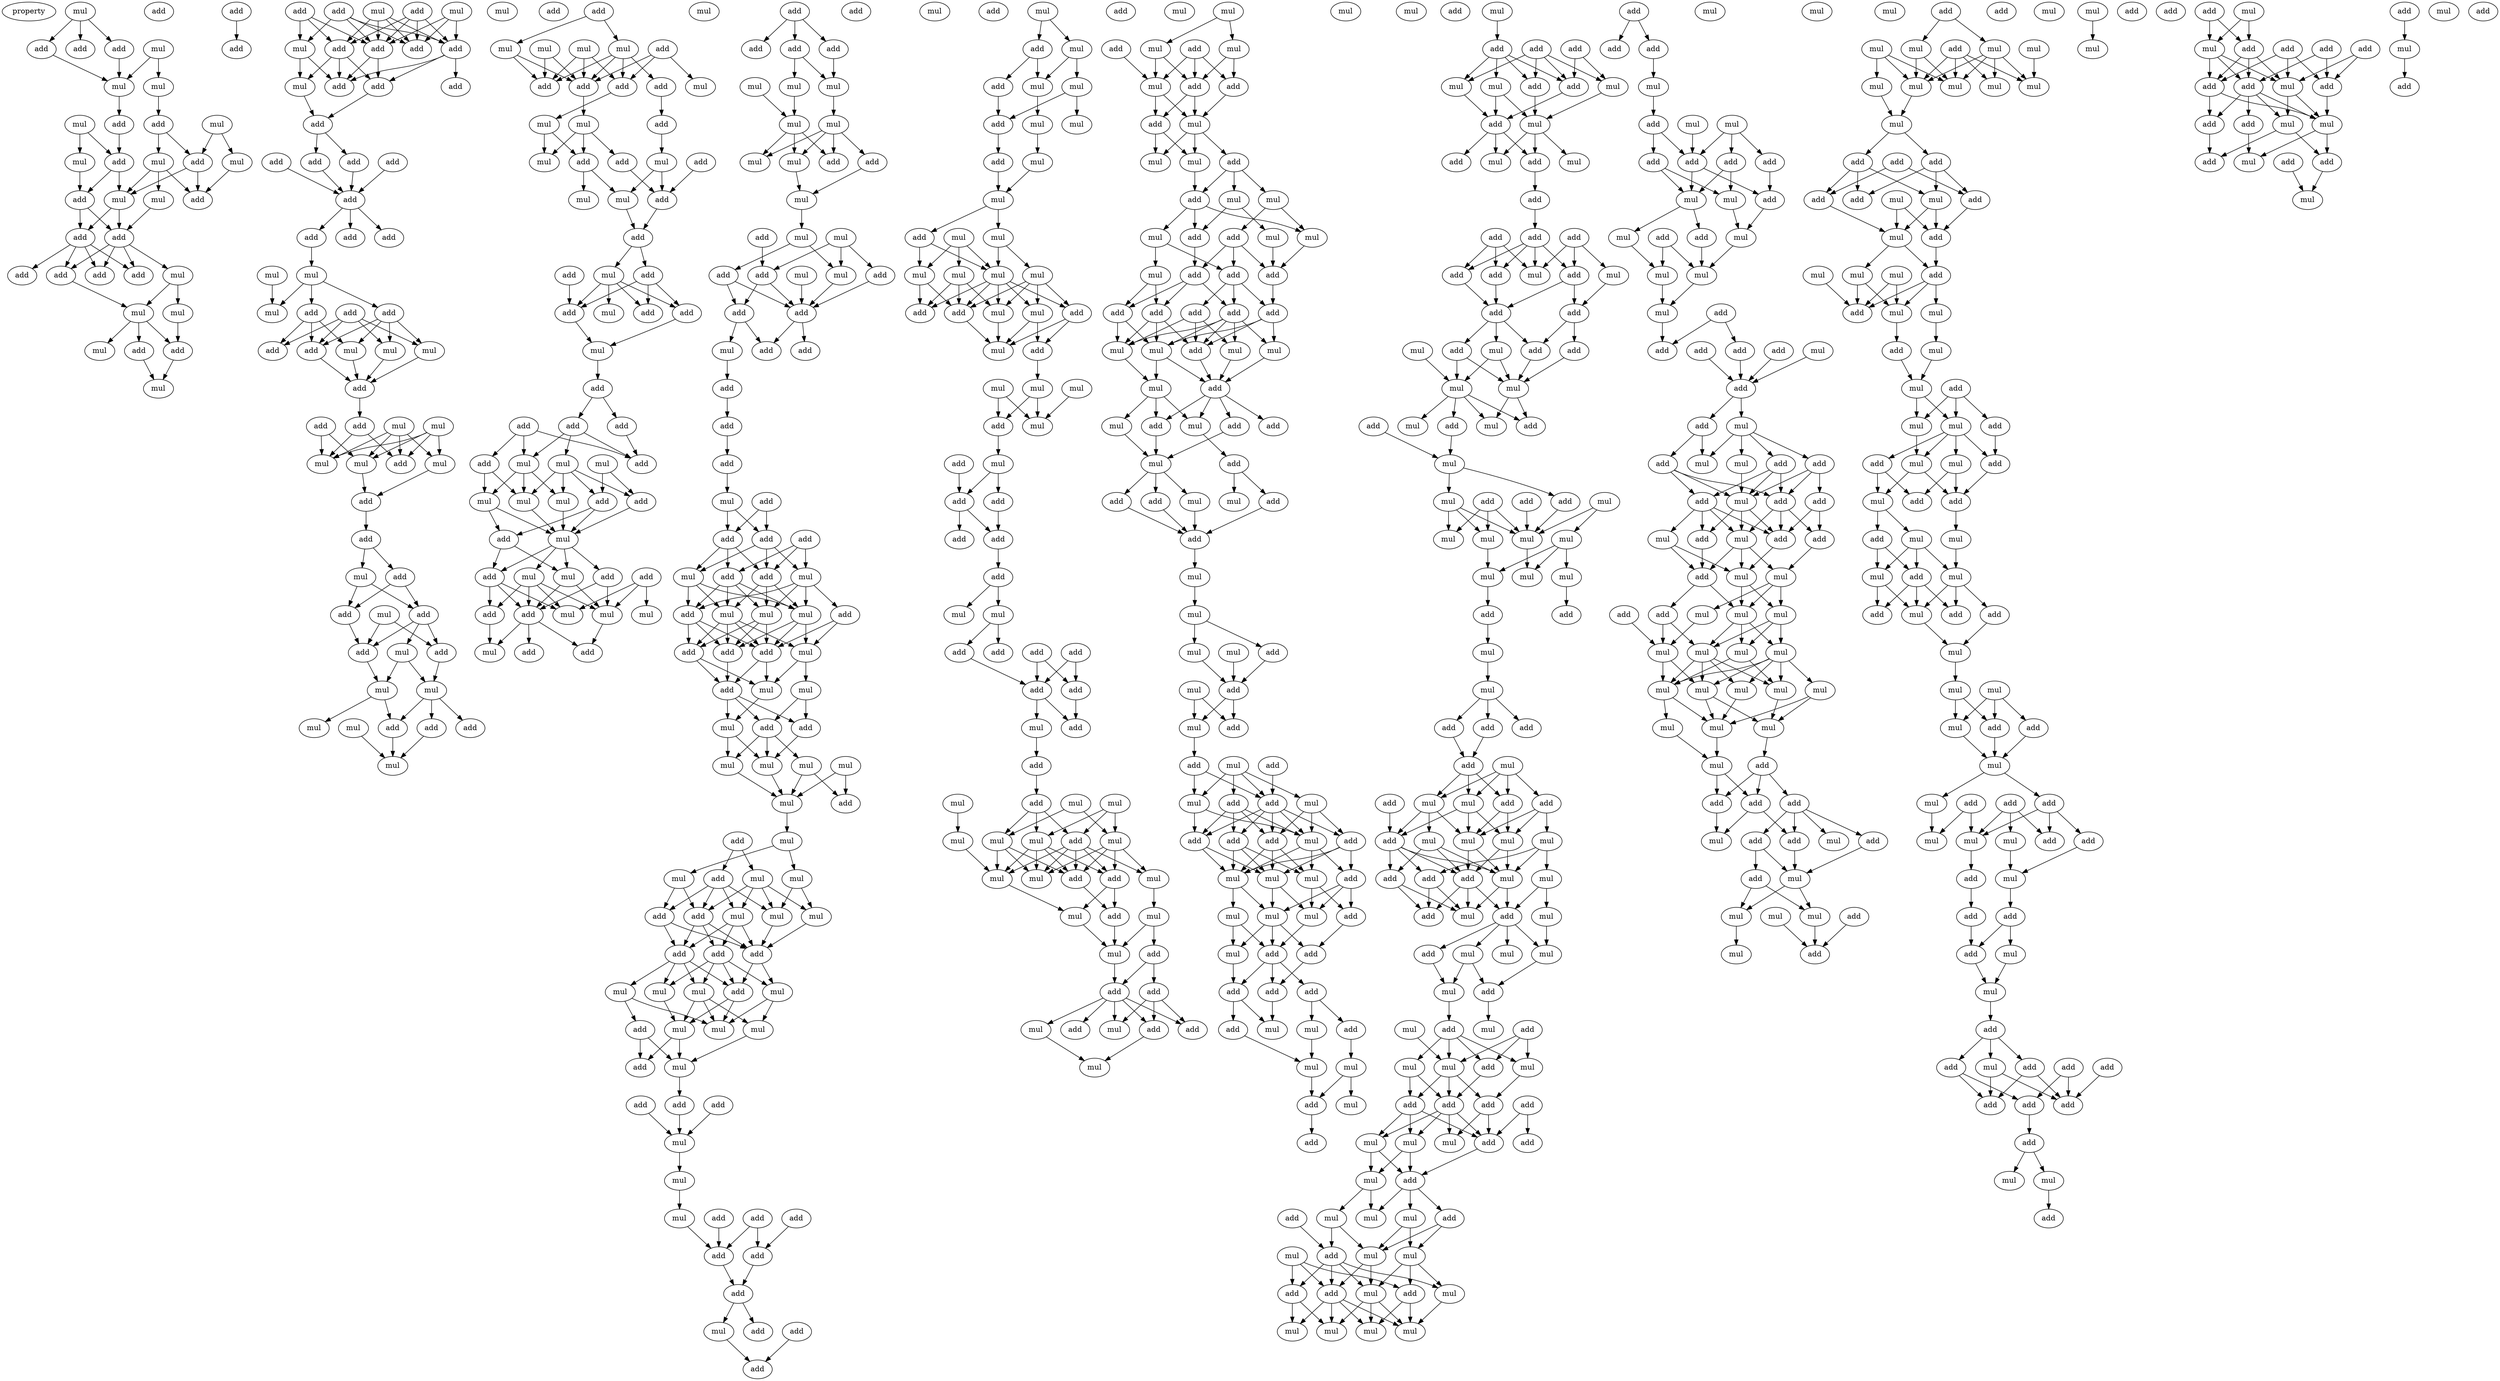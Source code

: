 digraph {
    node [fontcolor=black]
    property [mul=2,lf=1.2]
    0 [ label = mul ];
    1 [ label = mul ];
    2 [ label = add ];
    3 [ label = add ];
    4 [ label = add ];
    5 [ label = add ];
    6 [ label = mul ];
    7 [ label = mul ];
    8 [ label = mul ];
    9 [ label = add ];
    10 [ label = mul ];
    11 [ label = add ];
    12 [ label = mul ];
    13 [ label = add ];
    14 [ label = mul ];
    15 [ label = mul ];
    16 [ label = add ];
    17 [ label = add ];
    18 [ label = mul ];
    19 [ label = add ];
    20 [ label = mul ];
    21 [ label = add ];
    22 [ label = add ];
    23 [ label = add ];
    24 [ label = mul ];
    25 [ label = add ];
    26 [ label = add ];
    27 [ label = add ];
    28 [ label = mul ];
    29 [ label = mul ];
    30 [ label = add ];
    31 [ label = mul ];
    32 [ label = add ];
    33 [ label = add ];
    34 [ label = mul ];
    35 [ label = add ];
    36 [ label = add ];
    37 [ label = mul ];
    38 [ label = mul ];
    39 [ label = add ];
    40 [ label = add ];
    41 [ label = mul ];
    42 [ label = add ];
    43 [ label = add ];
    44 [ label = add ];
    45 [ label = add ];
    46 [ label = mul ];
    47 [ label = add ];
    48 [ label = add ];
    49 [ label = add ];
    50 [ label = add ];
    51 [ label = add ];
    52 [ label = add ];
    53 [ label = mul ];
    54 [ label = add ];
    55 [ label = add ];
    56 [ label = add ];
    57 [ label = add ];
    58 [ label = add ];
    59 [ label = add ];
    60 [ label = add ];
    61 [ label = mul ];
    62 [ label = mul ];
    63 [ label = mul ];
    64 [ label = add ];
    65 [ label = add ];
    66 [ label = add ];
    67 [ label = add ];
    68 [ label = add ];
    69 [ label = mul ];
    70 [ label = mul ];
    71 [ label = mul ];
    72 [ label = add ];
    73 [ label = add ];
    74 [ label = add ];
    75 [ label = mul ];
    76 [ label = mul ];
    77 [ label = mul ];
    78 [ label = add ];
    79 [ label = mul ];
    80 [ label = mul ];
    81 [ label = add ];
    82 [ label = add ];
    83 [ label = mul ];
    84 [ label = add ];
    85 [ label = add ];
    86 [ label = mul ];
    87 [ label = add ];
    88 [ label = add ];
    89 [ label = mul ];
    90 [ label = add ];
    91 [ label = mul ];
    92 [ label = mul ];
    93 [ label = add ];
    94 [ label = mul ];
    95 [ label = mul ];
    96 [ label = add ];
    97 [ label = add ];
    98 [ label = mul ];
    99 [ label = add ];
    100 [ label = mul ];
    101 [ label = mul ];
    102 [ label = add ];
    103 [ label = mul ];
    104 [ label = mul ];
    105 [ label = add ];
    106 [ label = add ];
    107 [ label = add ];
    108 [ label = add ];
    109 [ label = mul ];
    110 [ label = mul ];
    111 [ label = add ];
    112 [ label = mul ];
    113 [ label = add ];
    114 [ label = add ];
    115 [ label = mul ];
    116 [ label = mul ];
    117 [ label = add ];
    118 [ label = mul ];
    119 [ label = add ];
    120 [ label = mul ];
    121 [ label = add ];
    122 [ label = add ];
    123 [ label = mul ];
    124 [ label = mul ];
    125 [ label = add ];
    126 [ label = add ];
    127 [ label = add ];
    128 [ label = add ];
    129 [ label = mul ];
    130 [ label = mul ];
    131 [ label = add ];
    132 [ label = add ];
    133 [ label = add ];
    134 [ label = add ];
    135 [ label = add ];
    136 [ label = mul ];
    137 [ label = add ];
    138 [ label = mul ];
    139 [ label = mul ];
    140 [ label = add ];
    141 [ label = add ];
    142 [ label = mul ];
    143 [ label = mul ];
    144 [ label = mul ];
    145 [ label = mul ];
    146 [ label = add ];
    147 [ label = mul ];
    148 [ label = add ];
    149 [ label = add ];
    150 [ label = add ];
    151 [ label = mul ];
    152 [ label = mul ];
    153 [ label = mul ];
    154 [ label = add ];
    155 [ label = mul ];
    156 [ label = add ];
    157 [ label = add ];
    158 [ label = add ];
    159 [ label = mul ];
    160 [ label = add ];
    161 [ label = add ];
    162 [ label = add ];
    163 [ label = add ];
    164 [ label = mul ];
    165 [ label = mul ];
    166 [ label = mul ];
    167 [ label = mul ];
    168 [ label = mul ];
    169 [ label = add ];
    170 [ label = mul ];
    171 [ label = mul ];
    172 [ label = add ];
    173 [ label = mul ];
    174 [ label = mul ];
    175 [ label = mul ];
    176 [ label = add ];
    177 [ label = mul ];
    178 [ label = add ];
    179 [ label = add ];
    180 [ label = add ];
    181 [ label = mul ];
    182 [ label = add ];
    183 [ label = add ];
    184 [ label = add ];
    185 [ label = add ];
    186 [ label = mul ];
    187 [ label = mul ];
    188 [ label = add ];
    189 [ label = add ];
    190 [ label = add ];
    191 [ label = add ];
    192 [ label = mul ];
    193 [ label = add ];
    194 [ label = add ];
    195 [ label = add ];
    196 [ label = add ];
    197 [ label = mul ];
    198 [ label = mul ];
    199 [ label = add ];
    200 [ label = add ];
    201 [ label = mul ];
    202 [ label = add ];
    203 [ label = mul ];
    204 [ label = mul ];
    205 [ label = add ];
    206 [ label = add ];
    207 [ label = mul ];
    208 [ label = add ];
    209 [ label = add ];
    210 [ label = add ];
    211 [ label = mul ];
    212 [ label = mul ];
    213 [ label = add ];
    214 [ label = add ];
    215 [ label = mul ];
    216 [ label = mul ];
    217 [ label = mul ];
    218 [ label = mul ];
    219 [ label = mul ];
    220 [ label = add ];
    221 [ label = mul ];
    222 [ label = add ];
    223 [ label = mul ];
    224 [ label = mul ];
    225 [ label = mul ];
    226 [ label = mul ];
    227 [ label = add ];
    228 [ label = mul ];
    229 [ label = add ];
    230 [ label = add ];
    231 [ label = mul ];
    232 [ label = mul ];
    233 [ label = add ];
    234 [ label = add ];
    235 [ label = add ];
    236 [ label = mul ];
    237 [ label = mul ];
    238 [ label = add ];
    239 [ label = mul ];
    240 [ label = mul ];
    241 [ label = mul ];
    242 [ label = mul ];
    243 [ label = mul ];
    244 [ label = add ];
    245 [ label = mul ];
    246 [ label = add ];
    247 [ label = add ];
    248 [ label = add ];
    249 [ label = add ];
    250 [ label = add ];
    251 [ label = mul ];
    252 [ label = mul ];
    253 [ label = mul ];
    254 [ label = add ];
    255 [ label = add ];
    256 [ label = add ];
    257 [ label = add ];
    258 [ label = add ];
    259 [ label = add ];
    260 [ label = add ];
    261 [ label = add ];
    262 [ label = mul ];
    263 [ label = mul ];
    264 [ label = add ];
    265 [ label = mul ];
    266 [ label = add ];
    267 [ label = add ];
    268 [ label = mul ];
    269 [ label = mul ];
    270 [ label = mul ];
    271 [ label = mul ];
    272 [ label = add ];
    273 [ label = add ];
    274 [ label = mul ];
    275 [ label = add ];
    276 [ label = mul ];
    277 [ label = mul ];
    278 [ label = add ];
    279 [ label = mul ];
    280 [ label = mul ];
    281 [ label = mul ];
    282 [ label = mul ];
    283 [ label = mul ];
    284 [ label = mul ];
    285 [ label = add ];
    286 [ label = add ];
    287 [ label = add ];
    288 [ label = mul ];
    289 [ label = mul ];
    290 [ label = add ];
    291 [ label = mul ];
    292 [ label = mul ];
    293 [ label = mul ];
    294 [ label = add ];
    295 [ label = mul ];
    296 [ label = mul ];
    297 [ label = add ];
    298 [ label = add ];
    299 [ label = add ];
    300 [ label = add ];
    301 [ label = add ];
    302 [ label = add ];
    303 [ label = mul ];
    304 [ label = mul ];
    305 [ label = add ];
    306 [ label = add ];
    307 [ label = add ];
    308 [ label = add ];
    309 [ label = add ];
    310 [ label = add ];
    311 [ label = add ];
    312 [ label = mul ];
    313 [ label = mul ];
    314 [ label = add ];
    315 [ label = mul ];
    316 [ label = mul ];
    317 [ label = mul ];
    318 [ label = add ];
    319 [ label = mul ];
    320 [ label = mul ];
    321 [ label = mul ];
    322 [ label = mul ];
    323 [ label = add ];
    324 [ label = mul ];
    325 [ label = add ];
    326 [ label = add ];
    327 [ label = mul ];
    328 [ label = mul ];
    329 [ label = mul ];
    330 [ label = add ];
    331 [ label = mul ];
    332 [ label = mul ];
    333 [ label = add ];
    334 [ label = add ];
    335 [ label = add ];
    336 [ label = mul ];
    337 [ label = mul ];
    338 [ label = add ];
    339 [ label = add ];
    340 [ label = add ];
    341 [ label = mul ];
    342 [ label = mul ];
    343 [ label = mul ];
    344 [ label = mul ];
    345 [ label = add ];
    346 [ label = add ];
    347 [ label = mul ];
    348 [ label = add ];
    349 [ label = add ];
    350 [ label = mul ];
    351 [ label = add ];
    352 [ label = mul ];
    353 [ label = add ];
    354 [ label = mul ];
    355 [ label = add ];
    356 [ label = mul ];
    357 [ label = mul ];
    358 [ label = add ];
    359 [ label = add ];
    360 [ label = mul ];
    361 [ label = mul ];
    362 [ label = mul ];
    363 [ label = mul ];
    364 [ label = add ];
    365 [ label = add ];
    366 [ label = add ];
    367 [ label = add ];
    368 [ label = add ];
    369 [ label = add ];
    370 [ label = add ];
    371 [ label = add ];
    372 [ label = mul ];
    373 [ label = mul ];
    374 [ label = mul ];
    375 [ label = mul ];
    376 [ label = add ];
    377 [ label = mul ];
    378 [ label = add ];
    379 [ label = add ];
    380 [ label = mul ];
    381 [ label = add ];
    382 [ label = add ];
    383 [ label = mul ];
    384 [ label = add ];
    385 [ label = mul ];
    386 [ label = add ];
    387 [ label = add ];
    388 [ label = mul ];
    389 [ label = mul ];
    390 [ label = add ];
    391 [ label = add ];
    392 [ label = mul ];
    393 [ label = mul ];
    394 [ label = mul ];
    395 [ label = mul ];
    396 [ label = mul ];
    397 [ label = add ];
    398 [ label = mul ];
    399 [ label = add ];
    400 [ label = mul ];
    401 [ label = add ];
    402 [ label = add ];
    403 [ label = mul ];
    404 [ label = add ];
    405 [ label = mul ];
    406 [ label = add ];
    407 [ label = add ];
    408 [ label = mul ];
    409 [ label = mul ];
    410 [ label = add ];
    411 [ label = add ];
    412 [ label = add ];
    413 [ label = add ];
    414 [ label = mul ];
    415 [ label = mul ];
    416 [ label = add ];
    417 [ label = mul ];
    418 [ label = add ];
    419 [ label = mul ];
    420 [ label = mul ];
    421 [ label = mul ];
    422 [ label = mul ];
    423 [ label = mul ];
    424 [ label = add ];
    425 [ label = add ];
    426 [ label = add ];
    427 [ label = add ];
    428 [ label = add ];
    429 [ label = add ];
    430 [ label = add ];
    431 [ label = mul ];
    432 [ label = mul ];
    433 [ label = mul ];
    434 [ label = mul ];
    435 [ label = add ];
    436 [ label = mul ];
    437 [ label = add ];
    438 [ label = add ];
    439 [ label = mul ];
    440 [ label = add ];
    441 [ label = add ];
    442 [ label = add ];
    443 [ label = mul ];
    444 [ label = mul ];
    445 [ label = add ];
    446 [ label = add ];
    447 [ label = mul ];
    448 [ label = mul ];
    449 [ label = add ];
    450 [ label = add ];
    451 [ label = mul ];
    452 [ label = mul ];
    453 [ label = add ];
    454 [ label = add ];
    455 [ label = add ];
    456 [ label = add ];
    457 [ label = add ];
    458 [ label = add ];
    459 [ label = mul ];
    460 [ label = add ];
    461 [ label = add ];
    462 [ label = mul ];
    463 [ label = add ];
    464 [ label = add ];
    465 [ label = mul ];
    466 [ label = add ];
    467 [ label = add ];
    468 [ label = add ];
    469 [ label = mul ];
    470 [ label = mul ];
    471 [ label = mul ];
    472 [ label = mul ];
    473 [ label = add ];
    474 [ label = add ];
    475 [ label = add ];
    476 [ label = mul ];
    477 [ label = mul ];
    478 [ label = add ];
    479 [ label = mul ];
    480 [ label = add ];
    481 [ label = add ];
    482 [ label = mul ];
    483 [ label = mul ];
    484 [ label = mul ];
    485 [ label = mul ];
    486 [ label = mul ];
    487 [ label = mul ];
    488 [ label = mul ];
    489 [ label = mul ];
    490 [ label = add ];
    491 [ label = add ];
    492 [ label = mul ];
    493 [ label = mul ];
    494 [ label = add ];
    495 [ label = add ];
    496 [ label = add ];
    497 [ label = add ];
    498 [ label = mul ];
    499 [ label = mul ];
    500 [ label = add ];
    501 [ label = mul ];
    502 [ label = add ];
    503 [ label = add ];
    504 [ label = add ];
    505 [ label = mul ];
    506 [ label = mul ];
    507 [ label = mul ];
    508 [ label = mul ];
    509 [ label = mul ];
    510 [ label = add ];
    511 [ label = add ];
    512 [ label = mul ];
    513 [ label = add ];
    514 [ label = mul ];
    515 [ label = add ];
    516 [ label = add ];
    517 [ label = mul ];
    518 [ label = mul ];
    519 [ label = mul ];
    520 [ label = add ];
    521 [ label = mul ];
    522 [ label = add ];
    523 [ label = mul ];
    524 [ label = add ];
    525 [ label = mul ];
    526 [ label = mul ];
    527 [ label = add ];
    528 [ label = mul ];
    529 [ label = mul ];
    530 [ label = add ];
    531 [ label = mul ];
    532 [ label = add ];
    533 [ label = add ];
    534 [ label = add ];
    535 [ label = add ];
    536 [ label = mul ];
    537 [ label = add ];
    538 [ label = mul ];
    539 [ label = add ];
    540 [ label = mul ];
    541 [ label = add ];
    542 [ label = mul ];
    543 [ label = add ];
    544 [ label = mul ];
    545 [ label = mul ];
    546 [ label = add ];
    547 [ label = mul ];
    548 [ label = mul ];
    549 [ label = mul ];
    550 [ label = add ];
    551 [ label = mul ];
    552 [ label = mul ];
    553 [ label = add ];
    554 [ label = add ];
    555 [ label = mul ];
    556 [ label = add ];
    557 [ label = mul ];
    558 [ label = mul ];
    559 [ label = mul ];
    560 [ label = mul ];
    561 [ label = add ];
    562 [ label = mul ];
    563 [ label = add ];
    564 [ label = add ];
    565 [ label = mul ];
    566 [ label = add ];
    567 [ label = mul ];
    568 [ label = mul ];
    569 [ label = add ];
    570 [ label = add ];
    571 [ label = add ];
    572 [ label = add ];
    573 [ label = mul ];
    574 [ label = mul ];
    575 [ label = add ];
    576 [ label = mul ];
    577 [ label = add ];
    578 [ label = add ];
    579 [ label = mul ];
    580 [ label = mul ];
    581 [ label = mul ];
    582 [ label = mul ];
    583 [ label = add ];
    584 [ label = add ];
    585 [ label = add ];
    586 [ label = mul ];
    587 [ label = add ];
    588 [ label = add ];
    589 [ label = add ];
    590 [ label = mul ];
    591 [ label = add ];
    592 [ label = add ];
    593 [ label = mul ];
    594 [ label = mul ];
    595 [ label = add ];
    596 [ label = add ];
    597 [ label = add ];
    598 [ label = add ];
    599 [ label = add ];
    600 [ label = mul ];
    601 [ label = mul ];
    602 [ label = mul ];
    603 [ label = add ];
    604 [ label = add ];
    605 [ label = add ];
    606 [ label = mul ];
    607 [ label = add ];
    608 [ label = mul ];
    609 [ label = add ];
    610 [ label = mul ];
    611 [ label = mul ];
    612 [ label = mul ];
    613 [ label = add ];
    614 [ label = mul ];
    615 [ label = mul ];
    616 [ label = mul ];
    617 [ label = mul ];
    618 [ label = mul ];
    619 [ label = mul ];
    620 [ label = mul ];
    621 [ label = mul ];
    622 [ label = mul ];
    623 [ label = mul ];
    624 [ label = mul ];
    625 [ label = mul ];
    626 [ label = mul ];
    627 [ label = add ];
    628 [ label = add ];
    629 [ label = add ];
    630 [ label = add ];
    631 [ label = add ];
    632 [ label = mul ];
    633 [ label = mul ];
    634 [ label = add ];
    635 [ label = add ];
    636 [ label = add ];
    637 [ label = mul ];
    638 [ label = mul ];
    639 [ label = mul ];
    640 [ label = mul ];
    641 [ label = mul ];
    642 [ label = add ];
    643 [ label = mul ];
    644 [ label = add ];
    645 [ label = mul ];
    646 [ label = add ];
    647 [ label = add ];
    648 [ label = mul ];
    649 [ label = mul ];
    650 [ label = mul ];
    651 [ label = mul ];
    652 [ label = mul ];
    653 [ label = mul ];
    654 [ label = mul ];
    655 [ label = mul ];
    656 [ label = mul ];
    657 [ label = mul ];
    658 [ label = add ];
    659 [ label = add ];
    660 [ label = add ];
    661 [ label = add ];
    662 [ label = mul ];
    663 [ label = mul ];
    664 [ label = add ];
    665 [ label = add ];
    666 [ label = add ];
    667 [ label = mul ];
    668 [ label = mul ];
    669 [ label = mul ];
    670 [ label = add ];
    671 [ label = mul ];
    672 [ label = add ];
    673 [ label = mul ];
    674 [ label = mul ];
    675 [ label = add ];
    676 [ label = mul ];
    677 [ label = add ];
    678 [ label = mul ];
    679 [ label = add ];
    680 [ label = mul ];
    681 [ label = mul ];
    682 [ label = mul ];
    683 [ label = add ];
    684 [ label = add ];
    685 [ label = mul ];
    686 [ label = add ];
    687 [ label = mul ];
    688 [ label = add ];
    689 [ label = mul ];
    690 [ label = add ];
    691 [ label = mul ];
    692 [ label = mul ];
    693 [ label = add ];
    694 [ label = mul ];
    695 [ label = add ];
    696 [ label = mul ];
    697 [ label = add ];
    698 [ label = add ];
    699 [ label = mul ];
    700 [ label = mul ];
    701 [ label = mul ];
    702 [ label = add ];
    703 [ label = mul ];
    704 [ label = mul ];
    705 [ label = add ];
    706 [ label = add ];
    707 [ label = mul ];
    708 [ label = mul ];
    709 [ label = add ];
    710 [ label = add ];
    711 [ label = add ];
    712 [ label = mul ];
    713 [ label = mul ];
    714 [ label = add ];
    715 [ label = mul ];
    716 [ label = add ];
    717 [ label = add ];
    718 [ label = mul ];
    719 [ label = add ];
    720 [ label = add ];
    721 [ label = mul ];
    722 [ label = add ];
    723 [ label = mul ];
    724 [ label = add ];
    725 [ label = mul ];
    726 [ label = add ];
    727 [ label = add ];
    728 [ label = add ];
    729 [ label = add ];
    730 [ label = add ];
    731 [ label = add ];
    732 [ label = add ];
    733 [ label = add ];
    734 [ label = mul ];
    735 [ label = mul ];
    736 [ label = mul ];
    737 [ label = mul ];
    738 [ label = add ];
    739 [ label = add ];
    740 [ label = add ];
    741 [ label = add ];
    742 [ label = mul ];
    743 [ label = add ];
    744 [ label = mul ];
    745 [ label = add ];
    746 [ label = add ];
    747 [ label = add ];
    748 [ label = mul ];
    749 [ label = add ];
    750 [ label = add ];
    751 [ label = add ];
    752 [ label = mul ];
    753 [ label = add ];
    754 [ label = add ];
    755 [ label = mul ];
    756 [ label = mul ];
    757 [ label = add ];
    758 [ label = add ];
    759 [ label = add ];
    760 [ label = mul ];
    761 [ label = add ];
    762 [ label = mul ];
    763 [ label = add ];
    764 [ label = mul ];
    765 [ label = add ];
    0 -> 3 [ name = 0 ];
    0 -> 4 [ name = 1 ];
    0 -> 5 [ name = 2 ];
    1 -> 6 [ name = 3 ];
    1 -> 7 [ name = 4 ];
    3 -> 6 [ name = 5 ];
    5 -> 6 [ name = 6 ];
    6 -> 9 [ name = 7 ];
    7 -> 11 [ name = 8 ];
    8 -> 12 [ name = 9 ];
    8 -> 13 [ name = 10 ];
    9 -> 13 [ name = 11 ];
    10 -> 14 [ name = 12 ];
    10 -> 16 [ name = 13 ];
    11 -> 15 [ name = 14 ];
    11 -> 16 [ name = 15 ];
    12 -> 17 [ name = 16 ];
    13 -> 17 [ name = 17 ];
    13 -> 18 [ name = 18 ];
    14 -> 19 [ name = 19 ];
    15 -> 18 [ name = 20 ];
    15 -> 19 [ name = 21 ];
    15 -> 20 [ name = 22 ];
    16 -> 18 [ name = 23 ];
    16 -> 19 [ name = 24 ];
    17 -> 21 [ name = 25 ];
    17 -> 22 [ name = 26 ];
    18 -> 21 [ name = 27 ];
    18 -> 22 [ name = 28 ];
    20 -> 21 [ name = 29 ];
    21 -> 23 [ name = 30 ];
    21 -> 24 [ name = 31 ];
    21 -> 25 [ name = 32 ];
    21 -> 26 [ name = 33 ];
    22 -> 23 [ name = 34 ];
    22 -> 25 [ name = 35 ];
    22 -> 26 [ name = 36 ];
    22 -> 27 [ name = 37 ];
    24 -> 28 [ name = 38 ];
    24 -> 29 [ name = 39 ];
    26 -> 29 [ name = 40 ];
    28 -> 32 [ name = 41 ];
    29 -> 30 [ name = 42 ];
    29 -> 31 [ name = 43 ];
    29 -> 32 [ name = 44 ];
    30 -> 34 [ name = 45 ];
    32 -> 34 [ name = 46 ];
    33 -> 35 [ name = 47 ];
    36 -> 41 [ name = 48 ];
    36 -> 42 [ name = 49 ];
    36 -> 43 [ name = 50 ];
    36 -> 45 [ name = 51 ];
    37 -> 42 [ name = 52 ];
    37 -> 43 [ name = 53 ];
    37 -> 44 [ name = 54 ];
    37 -> 45 [ name = 55 ];
    38 -> 42 [ name = 56 ];
    38 -> 43 [ name = 57 ];
    38 -> 45 [ name = 58 ];
    39 -> 42 [ name = 59 ];
    39 -> 43 [ name = 60 ];
    39 -> 44 [ name = 61 ];
    39 -> 45 [ name = 62 ];
    40 -> 41 [ name = 63 ];
    40 -> 44 [ name = 64 ];
    40 -> 45 [ name = 65 ];
    41 -> 46 [ name = 66 ];
    41 -> 48 [ name = 67 ];
    43 -> 47 [ name = 68 ];
    43 -> 48 [ name = 69 ];
    43 -> 49 [ name = 70 ];
    44 -> 46 [ name = 71 ];
    44 -> 48 [ name = 72 ];
    44 -> 49 [ name = 73 ];
    45 -> 48 [ name = 74 ];
    45 -> 49 [ name = 75 ];
    46 -> 50 [ name = 76 ];
    49 -> 50 [ name = 77 ];
    50 -> 52 [ name = 78 ];
    50 -> 54 [ name = 79 ];
    51 -> 56 [ name = 80 ];
    52 -> 56 [ name = 81 ];
    54 -> 56 [ name = 82 ];
    55 -> 56 [ name = 83 ];
    56 -> 57 [ name = 84 ];
    56 -> 58 [ name = 85 ];
    56 -> 59 [ name = 86 ];
    57 -> 62 [ name = 87 ];
    61 -> 63 [ name = 88 ];
    62 -> 63 [ name = 89 ];
    62 -> 64 [ name = 90 ];
    62 -> 66 [ name = 91 ];
    64 -> 67 [ name = 92 ];
    64 -> 68 [ name = 93 ];
    64 -> 70 [ name = 94 ];
    65 -> 67 [ name = 95 ];
    65 -> 68 [ name = 96 ];
    65 -> 69 [ name = 97 ];
    65 -> 71 [ name = 98 ];
    66 -> 68 [ name = 99 ];
    66 -> 69 [ name = 100 ];
    66 -> 70 [ name = 101 ];
    66 -> 71 [ name = 102 ];
    68 -> 72 [ name = 103 ];
    69 -> 72 [ name = 104 ];
    70 -> 72 [ name = 105 ];
    71 -> 72 [ name = 106 ];
    72 -> 74 [ name = 107 ];
    73 -> 77 [ name = 108 ];
    73 -> 79 [ name = 109 ];
    74 -> 77 [ name = 110 ];
    74 -> 78 [ name = 111 ];
    75 -> 77 [ name = 112 ];
    75 -> 78 [ name = 113 ];
    75 -> 79 [ name = 114 ];
    75 -> 80 [ name = 115 ];
    76 -> 77 [ name = 116 ];
    76 -> 78 [ name = 117 ];
    76 -> 79 [ name = 118 ];
    76 -> 80 [ name = 119 ];
    79 -> 81 [ name = 120 ];
    80 -> 81 [ name = 121 ];
    81 -> 82 [ name = 122 ];
    82 -> 83 [ name = 123 ];
    82 -> 84 [ name = 124 ];
    83 -> 85 [ name = 125 ];
    83 -> 87 [ name = 126 ];
    84 -> 85 [ name = 127 ];
    84 -> 87 [ name = 128 ];
    85 -> 90 [ name = 129 ];
    86 -> 88 [ name = 130 ];
    86 -> 90 [ name = 131 ];
    87 -> 88 [ name = 132 ];
    87 -> 89 [ name = 133 ];
    87 -> 90 [ name = 134 ];
    88 -> 92 [ name = 135 ];
    89 -> 91 [ name = 136 ];
    89 -> 92 [ name = 137 ];
    90 -> 91 [ name = 138 ];
    91 -> 95 [ name = 139 ];
    91 -> 96 [ name = 140 ];
    92 -> 93 [ name = 141 ];
    92 -> 96 [ name = 142 ];
    92 -> 97 [ name = 143 ];
    94 -> 98 [ name = 144 ];
    96 -> 98 [ name = 145 ];
    97 -> 98 [ name = 146 ];
    99 -> 103 [ name = 147 ];
    99 -> 104 [ name = 148 ];
    100 -> 105 [ name = 149 ];
    100 -> 107 [ name = 150 ];
    101 -> 105 [ name = 151 ];
    101 -> 106 [ name = 152 ];
    101 -> 107 [ name = 153 ];
    102 -> 106 [ name = 154 ];
    102 -> 107 [ name = 155 ];
    102 -> 109 [ name = 156 ];
    103 -> 105 [ name = 157 ];
    103 -> 107 [ name = 158 ];
    104 -> 105 [ name = 159 ];
    104 -> 106 [ name = 160 ];
    104 -> 107 [ name = 161 ];
    104 -> 108 [ name = 162 ];
    106 -> 112 [ name = 163 ];
    107 -> 110 [ name = 164 ];
    108 -> 111 [ name = 165 ];
    110 -> 113 [ name = 166 ];
    110 -> 115 [ name = 167 ];
    110 -> 117 [ name = 168 ];
    111 -> 116 [ name = 169 ];
    112 -> 115 [ name = 170 ];
    112 -> 117 [ name = 171 ];
    113 -> 119 [ name = 172 ];
    114 -> 119 [ name = 173 ];
    116 -> 119 [ name = 174 ];
    116 -> 120 [ name = 175 ];
    117 -> 118 [ name = 176 ];
    117 -> 120 [ name = 177 ];
    119 -> 121 [ name = 178 ];
    120 -> 121 [ name = 179 ];
    121 -> 122 [ name = 180 ];
    121 -> 123 [ name = 181 ];
    122 -> 126 [ name = 182 ];
    122 -> 127 [ name = 183 ];
    122 -> 128 [ name = 184 ];
    123 -> 126 [ name = 185 ];
    123 -> 127 [ name = 186 ];
    123 -> 128 [ name = 187 ];
    123 -> 129 [ name = 188 ];
    125 -> 126 [ name = 189 ];
    126 -> 130 [ name = 190 ];
    128 -> 130 [ name = 191 ];
    130 -> 131 [ name = 192 ];
    131 -> 133 [ name = 193 ];
    131 -> 134 [ name = 194 ];
    132 -> 135 [ name = 195 ];
    132 -> 137 [ name = 196 ];
    132 -> 139 [ name = 197 ];
    133 -> 135 [ name = 198 ];
    134 -> 135 [ name = 199 ];
    134 -> 138 [ name = 200 ];
    134 -> 139 [ name = 201 ];
    136 -> 140 [ name = 202 ];
    136 -> 141 [ name = 203 ];
    137 -> 142 [ name = 204 ];
    137 -> 143 [ name = 205 ];
    138 -> 140 [ name = 206 ];
    138 -> 141 [ name = 207 ];
    138 -> 142 [ name = 208 ];
    138 -> 144 [ name = 209 ];
    139 -> 142 [ name = 210 ];
    139 -> 143 [ name = 211 ];
    139 -> 144 [ name = 212 ];
    140 -> 145 [ name = 213 ];
    141 -> 145 [ name = 214 ];
    141 -> 146 [ name = 215 ];
    142 -> 145 [ name = 216 ];
    143 -> 145 [ name = 217 ];
    143 -> 146 [ name = 218 ];
    144 -> 145 [ name = 219 ];
    145 -> 147 [ name = 220 ];
    145 -> 148 [ name = 221 ];
    145 -> 150 [ name = 222 ];
    145 -> 151 [ name = 223 ];
    146 -> 148 [ name = 224 ];
    146 -> 151 [ name = 225 ];
    147 -> 152 [ name = 226 ];
    147 -> 153 [ name = 227 ];
    147 -> 154 [ name = 228 ];
    147 -> 156 [ name = 229 ];
    148 -> 153 [ name = 230 ];
    148 -> 154 [ name = 231 ];
    148 -> 156 [ name = 232 ];
    149 -> 152 [ name = 233 ];
    149 -> 153 [ name = 234 ];
    149 -> 155 [ name = 235 ];
    150 -> 152 [ name = 236 ];
    150 -> 156 [ name = 237 ];
    151 -> 152 [ name = 238 ];
    151 -> 156 [ name = 239 ];
    152 -> 157 [ name = 240 ];
    154 -> 159 [ name = 241 ];
    156 -> 157 [ name = 242 ];
    156 -> 158 [ name = 243 ];
    156 -> 159 [ name = 244 ];
    160 -> 161 [ name = 245 ];
    160 -> 162 [ name = 246 ];
    160 -> 163 [ name = 247 ];
    162 -> 164 [ name = 248 ];
    163 -> 164 [ name = 249 ];
    163 -> 166 [ name = 250 ];
    164 -> 168 [ name = 251 ];
    165 -> 167 [ name = 252 ];
    166 -> 167 [ name = 253 ];
    167 -> 169 [ name = 254 ];
    167 -> 170 [ name = 255 ];
    167 -> 171 [ name = 256 ];
    168 -> 169 [ name = 257 ];
    168 -> 170 [ name = 258 ];
    168 -> 171 [ name = 259 ];
    168 -> 172 [ name = 260 ];
    171 -> 173 [ name = 261 ];
    172 -> 173 [ name = 262 ];
    173 -> 174 [ name = 263 ];
    174 -> 179 [ name = 264 ];
    174 -> 181 [ name = 265 ];
    175 -> 178 [ name = 266 ];
    175 -> 180 [ name = 267 ];
    175 -> 181 [ name = 268 ];
    176 -> 178 [ name = 269 ];
    177 -> 183 [ name = 270 ];
    178 -> 182 [ name = 271 ];
    178 -> 183 [ name = 272 ];
    179 -> 182 [ name = 273 ];
    179 -> 183 [ name = 274 ];
    180 -> 183 [ name = 275 ];
    181 -> 183 [ name = 276 ];
    182 -> 185 [ name = 277 ];
    182 -> 186 [ name = 278 ];
    183 -> 185 [ name = 279 ];
    183 -> 188 [ name = 280 ];
    186 -> 189 [ name = 281 ];
    189 -> 190 [ name = 282 ];
    190 -> 191 [ name = 283 ];
    191 -> 192 [ name = 284 ];
    192 -> 194 [ name = 285 ];
    192 -> 195 [ name = 286 ];
    193 -> 194 [ name = 287 ];
    193 -> 195 [ name = 288 ];
    194 -> 197 [ name = 289 ];
    194 -> 198 [ name = 290 ];
    194 -> 200 [ name = 291 ];
    195 -> 197 [ name = 292 ];
    195 -> 199 [ name = 293 ];
    195 -> 200 [ name = 294 ];
    196 -> 198 [ name = 295 ];
    196 -> 199 [ name = 296 ];
    196 -> 200 [ name = 297 ];
    197 -> 203 [ name = 298 ];
    197 -> 204 [ name = 299 ];
    197 -> 205 [ name = 300 ];
    198 -> 201 [ name = 301 ];
    198 -> 202 [ name = 302 ];
    198 -> 204 [ name = 303 ];
    198 -> 205 [ name = 304 ];
    199 -> 201 [ name = 305 ];
    199 -> 203 [ name = 306 ];
    199 -> 204 [ name = 307 ];
    199 -> 205 [ name = 308 ];
    200 -> 201 [ name = 309 ];
    200 -> 203 [ name = 310 ];
    200 -> 204 [ name = 311 ];
    201 -> 206 [ name = 312 ];
    201 -> 208 [ name = 313 ];
    201 -> 209 [ name = 314 ];
    202 -> 207 [ name = 315 ];
    202 -> 209 [ name = 316 ];
    203 -> 206 [ name = 317 ];
    203 -> 207 [ name = 318 ];
    203 -> 208 [ name = 319 ];
    203 -> 209 [ name = 320 ];
    204 -> 206 [ name = 321 ];
    204 -> 207 [ name = 322 ];
    204 -> 209 [ name = 323 ];
    205 -> 206 [ name = 324 ];
    205 -> 208 [ name = 325 ];
    205 -> 209 [ name = 326 ];
    206 -> 210 [ name = 327 ];
    207 -> 211 [ name = 328 ];
    207 -> 212 [ name = 329 ];
    208 -> 210 [ name = 330 ];
    208 -> 211 [ name = 331 ];
    209 -> 210 [ name = 332 ];
    209 -> 211 [ name = 333 ];
    210 -> 213 [ name = 334 ];
    210 -> 214 [ name = 335 ];
    210 -> 215 [ name = 336 ];
    211 -> 215 [ name = 337 ];
    212 -> 213 [ name = 338 ];
    212 -> 214 [ name = 339 ];
    213 -> 217 [ name = 340 ];
    213 -> 218 [ name = 341 ];
    213 -> 219 [ name = 342 ];
    214 -> 219 [ name = 343 ];
    215 -> 218 [ name = 344 ];
    215 -> 219 [ name = 345 ];
    216 -> 220 [ name = 346 ];
    216 -> 221 [ name = 347 ];
    217 -> 220 [ name = 348 ];
    217 -> 221 [ name = 349 ];
    218 -> 221 [ name = 350 ];
    219 -> 221 [ name = 351 ];
    221 -> 223 [ name = 352 ];
    222 -> 224 [ name = 353 ];
    222 -> 227 [ name = 354 ];
    223 -> 225 [ name = 355 ];
    223 -> 226 [ name = 356 ];
    224 -> 228 [ name = 357 ];
    224 -> 229 [ name = 358 ];
    224 -> 231 [ name = 359 ];
    224 -> 232 [ name = 360 ];
    225 -> 229 [ name = 361 ];
    225 -> 230 [ name = 362 ];
    226 -> 228 [ name = 363 ];
    226 -> 232 [ name = 364 ];
    227 -> 229 [ name = 365 ];
    227 -> 230 [ name = 366 ];
    227 -> 231 [ name = 367 ];
    227 -> 232 [ name = 368 ];
    228 -> 235 [ name = 369 ];
    229 -> 233 [ name = 370 ];
    229 -> 234 [ name = 371 ];
    229 -> 235 [ name = 372 ];
    230 -> 234 [ name = 373 ];
    230 -> 235 [ name = 374 ];
    231 -> 233 [ name = 375 ];
    231 -> 234 [ name = 376 ];
    231 -> 235 [ name = 377 ];
    232 -> 235 [ name = 378 ];
    233 -> 236 [ name = 379 ];
    233 -> 237 [ name = 380 ];
    233 -> 238 [ name = 381 ];
    233 -> 239 [ name = 382 ];
    234 -> 237 [ name = 383 ];
    234 -> 238 [ name = 384 ];
    234 -> 239 [ name = 385 ];
    234 -> 240 [ name = 386 ];
    235 -> 236 [ name = 387 ];
    235 -> 238 [ name = 388 ];
    236 -> 241 [ name = 389 ];
    236 -> 243 [ name = 390 ];
    237 -> 242 [ name = 391 ];
    238 -> 242 [ name = 392 ];
    238 -> 243 [ name = 393 ];
    239 -> 241 [ name = 394 ];
    239 -> 242 [ name = 395 ];
    239 -> 243 [ name = 396 ];
    240 -> 243 [ name = 397 ];
    240 -> 244 [ name = 398 ];
    241 -> 245 [ name = 399 ];
    242 -> 245 [ name = 400 ];
    242 -> 246 [ name = 401 ];
    244 -> 245 [ name = 402 ];
    244 -> 246 [ name = 403 ];
    245 -> 249 [ name = 404 ];
    248 -> 251 [ name = 405 ];
    249 -> 251 [ name = 406 ];
    250 -> 251 [ name = 407 ];
    251 -> 252 [ name = 408 ];
    252 -> 253 [ name = 409 ];
    253 -> 257 [ name = 410 ];
    254 -> 257 [ name = 411 ];
    255 -> 258 [ name = 412 ];
    256 -> 257 [ name = 413 ];
    256 -> 258 [ name = 414 ];
    257 -> 259 [ name = 415 ];
    258 -> 259 [ name = 416 ];
    259 -> 261 [ name = 417 ];
    259 -> 263 [ name = 418 ];
    260 -> 266 [ name = 419 ];
    262 -> 264 [ name = 420 ];
    262 -> 265 [ name = 421 ];
    263 -> 266 [ name = 422 ];
    264 -> 267 [ name = 423 ];
    264 -> 269 [ name = 424 ];
    265 -> 268 [ name = 425 ];
    265 -> 269 [ name = 426 ];
    267 -> 272 [ name = 427 ];
    268 -> 270 [ name = 428 ];
    268 -> 272 [ name = 429 ];
    269 -> 271 [ name = 430 ];
    271 -> 274 [ name = 431 ];
    272 -> 275 [ name = 432 ];
    274 -> 276 [ name = 433 ];
    275 -> 276 [ name = 434 ];
    276 -> 277 [ name = 435 ];
    276 -> 278 [ name = 436 ];
    277 -> 281 [ name = 437 ];
    277 -> 283 [ name = 438 ];
    278 -> 282 [ name = 439 ];
    278 -> 283 [ name = 440 ];
    279 -> 280 [ name = 441 ];
    279 -> 282 [ name = 442 ];
    279 -> 283 [ name = 443 ];
    280 -> 284 [ name = 444 ];
    280 -> 286 [ name = 445 ];
    280 -> 287 [ name = 446 ];
    281 -> 284 [ name = 447 ];
    281 -> 285 [ name = 448 ];
    281 -> 287 [ name = 449 ];
    281 -> 288 [ name = 450 ];
    282 -> 286 [ name = 451 ];
    282 -> 287 [ name = 452 ];
    283 -> 284 [ name = 453 ];
    283 -> 285 [ name = 454 ];
    283 -> 286 [ name = 455 ];
    283 -> 287 [ name = 456 ];
    283 -> 288 [ name = 457 ];
    284 -> 289 [ name = 458 ];
    285 -> 289 [ name = 459 ];
    285 -> 290 [ name = 460 ];
    287 -> 289 [ name = 461 ];
    288 -> 289 [ name = 462 ];
    288 -> 290 [ name = 463 ];
    290 -> 293 [ name = 464 ];
    291 -> 294 [ name = 465 ];
    291 -> 295 [ name = 466 ];
    292 -> 295 [ name = 467 ];
    293 -> 294 [ name = 468 ];
    293 -> 295 [ name = 469 ];
    294 -> 296 [ name = 470 ];
    296 -> 298 [ name = 471 ];
    296 -> 299 [ name = 472 ];
    297 -> 298 [ name = 473 ];
    298 -> 300 [ name = 474 ];
    298 -> 301 [ name = 475 ];
    299 -> 300 [ name = 476 ];
    300 -> 302 [ name = 477 ];
    302 -> 303 [ name = 478 ];
    302 -> 304 [ name = 479 ];
    304 -> 305 [ name = 480 ];
    304 -> 306 [ name = 481 ];
    305 -> 310 [ name = 482 ];
    307 -> 309 [ name = 483 ];
    307 -> 310 [ name = 484 ];
    308 -> 309 [ name = 485 ];
    308 -> 310 [ name = 486 ];
    309 -> 311 [ name = 487 ];
    310 -> 311 [ name = 488 ];
    310 -> 312 [ name = 489 ];
    312 -> 314 [ name = 490 ];
    314 -> 318 [ name = 491 ];
    315 -> 321 [ name = 492 ];
    316 -> 319 [ name = 493 ];
    316 -> 322 [ name = 494 ];
    317 -> 319 [ name = 495 ];
    317 -> 320 [ name = 496 ];
    317 -> 323 [ name = 497 ];
    318 -> 320 [ name = 498 ];
    318 -> 322 [ name = 499 ];
    318 -> 323 [ name = 500 ];
    319 -> 325 [ name = 501 ];
    319 -> 326 [ name = 502 ];
    319 -> 327 [ name = 503 ];
    319 -> 328 [ name = 504 ];
    320 -> 324 [ name = 505 ];
    320 -> 325 [ name = 506 ];
    320 -> 326 [ name = 507 ];
    320 -> 327 [ name = 508 ];
    321 -> 324 [ name = 509 ];
    322 -> 324 [ name = 510 ];
    322 -> 326 [ name = 511 ];
    322 -> 327 [ name = 512 ];
    323 -> 324 [ name = 513 ];
    323 -> 325 [ name = 514 ];
    323 -> 326 [ name = 515 ];
    323 -> 327 [ name = 516 ];
    323 -> 328 [ name = 517 ];
    324 -> 329 [ name = 518 ];
    325 -> 329 [ name = 519 ];
    325 -> 330 [ name = 520 ];
    326 -> 330 [ name = 521 ];
    328 -> 331 [ name = 522 ];
    329 -> 332 [ name = 523 ];
    330 -> 332 [ name = 524 ];
    331 -> 332 [ name = 525 ];
    331 -> 333 [ name = 526 ];
    332 -> 334 [ name = 527 ];
    333 -> 334 [ name = 528 ];
    333 -> 335 [ name = 529 ];
    334 -> 336 [ name = 530 ];
    334 -> 337 [ name = 531 ];
    334 -> 338 [ name = 532 ];
    334 -> 339 [ name = 533 ];
    334 -> 340 [ name = 534 ];
    335 -> 336 [ name = 535 ];
    335 -> 338 [ name = 536 ];
    335 -> 339 [ name = 537 ];
    337 -> 342 [ name = 538 ];
    338 -> 342 [ name = 539 ];
    341 -> 343 [ name = 540 ];
    341 -> 344 [ name = 541 ];
    343 -> 348 [ name = 542 ];
    343 -> 349 [ name = 543 ];
    344 -> 347 [ name = 544 ];
    344 -> 348 [ name = 545 ];
    345 -> 347 [ name = 546 ];
    345 -> 348 [ name = 547 ];
    345 -> 349 [ name = 548 ];
    346 -> 347 [ name = 549 ];
    347 -> 350 [ name = 550 ];
    347 -> 351 [ name = 551 ];
    348 -> 350 [ name = 552 ];
    348 -> 351 [ name = 553 ];
    349 -> 350 [ name = 554 ];
    350 -> 352 [ name = 555 ];
    350 -> 353 [ name = 556 ];
    350 -> 354 [ name = 557 ];
    351 -> 352 [ name = 558 ];
    351 -> 354 [ name = 559 ];
    352 -> 355 [ name = 560 ];
    353 -> 355 [ name = 561 ];
    353 -> 356 [ name = 562 ];
    353 -> 357 [ name = 563 ];
    355 -> 358 [ name = 564 ];
    355 -> 360 [ name = 565 ];
    355 -> 362 [ name = 566 ];
    356 -> 359 [ name = 567 ];
    356 -> 362 [ name = 568 ];
    357 -> 358 [ name = 569 ];
    357 -> 361 [ name = 570 ];
    358 -> 365 [ name = 571 ];
    359 -> 364 [ name = 572 ];
    359 -> 365 [ name = 573 ];
    359 -> 366 [ name = 574 ];
    360 -> 363 [ name = 575 ];
    360 -> 366 [ name = 576 ];
    361 -> 364 [ name = 577 ];
    362 -> 364 [ name = 578 ];
    363 -> 370 [ name = 579 ];
    363 -> 371 [ name = 580 ];
    364 -> 367 [ name = 581 ];
    365 -> 369 [ name = 582 ];
    365 -> 370 [ name = 583 ];
    365 -> 371 [ name = 584 ];
    366 -> 367 [ name = 585 ];
    366 -> 368 [ name = 586 ];
    366 -> 369 [ name = 587 ];
    367 -> 373 [ name = 588 ];
    367 -> 375 [ name = 589 ];
    367 -> 376 [ name = 590 ];
    368 -> 372 [ name = 591 ];
    368 -> 374 [ name = 592 ];
    368 -> 376 [ name = 593 ];
    369 -> 372 [ name = 594 ];
    369 -> 373 [ name = 595 ];
    369 -> 374 [ name = 596 ];
    369 -> 375 [ name = 597 ];
    369 -> 376 [ name = 598 ];
    370 -> 372 [ name = 599 ];
    370 -> 375 [ name = 600 ];
    371 -> 372 [ name = 601 ];
    371 -> 375 [ name = 602 ];
    371 -> 376 [ name = 603 ];
    372 -> 377 [ name = 604 ];
    373 -> 378 [ name = 605 ];
    374 -> 378 [ name = 606 ];
    375 -> 377 [ name = 607 ];
    375 -> 378 [ name = 608 ];
    376 -> 378 [ name = 609 ];
    377 -> 379 [ name = 610 ];
    377 -> 380 [ name = 611 ];
    377 -> 383 [ name = 612 ];
    378 -> 379 [ name = 613 ];
    378 -> 380 [ name = 614 ];
    378 -> 381 [ name = 615 ];
    378 -> 382 [ name = 616 ];
    379 -> 385 [ name = 617 ];
    380 -> 384 [ name = 618 ];
    381 -> 385 [ name = 619 ];
    383 -> 385 [ name = 620 ];
    384 -> 387 [ name = 621 ];
    384 -> 389 [ name = 622 ];
    385 -> 386 [ name = 623 ];
    385 -> 388 [ name = 624 ];
    385 -> 390 [ name = 625 ];
    386 -> 391 [ name = 626 ];
    387 -> 391 [ name = 627 ];
    388 -> 391 [ name = 628 ];
    390 -> 391 [ name = 629 ];
    391 -> 392 [ name = 630 ];
    392 -> 394 [ name = 631 ];
    394 -> 395 [ name = 632 ];
    394 -> 397 [ name = 633 ];
    395 -> 399 [ name = 634 ];
    396 -> 399 [ name = 635 ];
    397 -> 399 [ name = 636 ];
    398 -> 400 [ name = 637 ];
    398 -> 401 [ name = 638 ];
    399 -> 400 [ name = 639 ];
    399 -> 401 [ name = 640 ];
    400 -> 404 [ name = 641 ];
    402 -> 406 [ name = 642 ];
    403 -> 405 [ name = 643 ];
    403 -> 406 [ name = 644 ];
    403 -> 407 [ name = 645 ];
    403 -> 408 [ name = 646 ];
    404 -> 405 [ name = 647 ];
    404 -> 406 [ name = 648 ];
    405 -> 409 [ name = 649 ];
    405 -> 410 [ name = 650 ];
    406 -> 409 [ name = 651 ];
    406 -> 410 [ name = 652 ];
    406 -> 411 [ name = 653 ];
    406 -> 412 [ name = 654 ];
    406 -> 413 [ name = 655 ];
    407 -> 409 [ name = 656 ];
    407 -> 410 [ name = 657 ];
    407 -> 412 [ name = 658 ];
    407 -> 413 [ name = 659 ];
    408 -> 409 [ name = 660 ];
    408 -> 411 [ name = 661 ];
    408 -> 412 [ name = 662 ];
    409 -> 415 [ name = 663 ];
    409 -> 416 [ name = 664 ];
    409 -> 417 [ name = 665 ];
    410 -> 414 [ name = 666 ];
    410 -> 415 [ name = 667 ];
    411 -> 414 [ name = 668 ];
    411 -> 415 [ name = 669 ];
    411 -> 416 [ name = 670 ];
    412 -> 414 [ name = 671 ];
    412 -> 415 [ name = 672 ];
    412 -> 417 [ name = 673 ];
    413 -> 414 [ name = 674 ];
    413 -> 415 [ name = 675 ];
    413 -> 417 [ name = 676 ];
    414 -> 420 [ name = 677 ];
    414 -> 421 [ name = 678 ];
    415 -> 419 [ name = 679 ];
    415 -> 421 [ name = 680 ];
    416 -> 418 [ name = 681 ];
    416 -> 420 [ name = 682 ];
    416 -> 421 [ name = 683 ];
    417 -> 418 [ name = 684 ];
    417 -> 420 [ name = 685 ];
    418 -> 424 [ name = 686 ];
    419 -> 423 [ name = 687 ];
    419 -> 425 [ name = 688 ];
    420 -> 425 [ name = 689 ];
    421 -> 423 [ name = 690 ];
    421 -> 424 [ name = 691 ];
    421 -> 425 [ name = 692 ];
    423 -> 427 [ name = 693 ];
    424 -> 428 [ name = 694 ];
    425 -> 426 [ name = 695 ];
    425 -> 427 [ name = 696 ];
    425 -> 428 [ name = 697 ];
    426 -> 429 [ name = 698 ];
    426 -> 431 [ name = 699 ];
    427 -> 430 [ name = 700 ];
    427 -> 432 [ name = 701 ];
    428 -> 432 [ name = 702 ];
    429 -> 434 [ name = 703 ];
    430 -> 433 [ name = 704 ];
    431 -> 433 [ name = 705 ];
    433 -> 435 [ name = 706 ];
    434 -> 435 [ name = 707 ];
    434 -> 436 [ name = 708 ];
    435 -> 438 [ name = 709 ];
    439 -> 442 [ name = 710 ];
    440 -> 443 [ name = 711 ];
    440 -> 446 [ name = 712 ];
    441 -> 443 [ name = 713 ];
    441 -> 445 [ name = 714 ];
    441 -> 446 [ name = 715 ];
    441 -> 447 [ name = 716 ];
    442 -> 444 [ name = 717 ];
    442 -> 445 [ name = 718 ];
    442 -> 446 [ name = 719 ];
    442 -> 447 [ name = 720 ];
    443 -> 448 [ name = 721 ];
    444 -> 448 [ name = 722 ];
    444 -> 449 [ name = 723 ];
    445 -> 448 [ name = 724 ];
    446 -> 449 [ name = 725 ];
    447 -> 449 [ name = 726 ];
    448 -> 451 [ name = 727 ];
    448 -> 452 [ name = 728 ];
    448 -> 453 [ name = 729 ];
    449 -> 450 [ name = 730 ];
    449 -> 451 [ name = 731 ];
    449 -> 453 [ name = 732 ];
    453 -> 454 [ name = 733 ];
    454 -> 455 [ name = 734 ];
    455 -> 458 [ name = 735 ];
    455 -> 460 [ name = 736 ];
    455 -> 461 [ name = 737 ];
    455 -> 462 [ name = 738 ];
    456 -> 459 [ name = 739 ];
    456 -> 460 [ name = 740 ];
    456 -> 462 [ name = 741 ];
    457 -> 458 [ name = 742 ];
    457 -> 461 [ name = 743 ];
    457 -> 462 [ name = 744 ];
    458 -> 464 [ name = 745 ];
    459 -> 463 [ name = 746 ];
    460 -> 463 [ name = 747 ];
    460 -> 464 [ name = 748 ];
    461 -> 464 [ name = 749 ];
    463 -> 467 [ name = 750 ];
    463 -> 468 [ name = 751 ];
    464 -> 465 [ name = 752 ];
    464 -> 466 [ name = 753 ];
    464 -> 468 [ name = 754 ];
    465 -> 470 [ name = 755 ];
    465 -> 471 [ name = 756 ];
    466 -> 470 [ name = 757 ];
    466 -> 471 [ name = 758 ];
    467 -> 471 [ name = 759 ];
    468 -> 471 [ name = 760 ];
    469 -> 470 [ name = 761 ];
    470 -> 472 [ name = 762 ];
    470 -> 473 [ name = 763 ];
    470 -> 474 [ name = 764 ];
    470 -> 476 [ name = 765 ];
    471 -> 473 [ name = 766 ];
    471 -> 476 [ name = 767 ];
    474 -> 477 [ name = 768 ];
    475 -> 477 [ name = 769 ];
    477 -> 478 [ name = 770 ];
    477 -> 479 [ name = 771 ];
    478 -> 483 [ name = 772 ];
    479 -> 483 [ name = 773 ];
    479 -> 484 [ name = 774 ];
    479 -> 485 [ name = 775 ];
    480 -> 483 [ name = 776 ];
    481 -> 483 [ name = 777 ];
    481 -> 484 [ name = 778 ];
    481 -> 485 [ name = 779 ];
    482 -> 483 [ name = 780 ];
    482 -> 486 [ name = 781 ];
    483 -> 488 [ name = 782 ];
    484 -> 487 [ name = 783 ];
    486 -> 487 [ name = 784 ];
    486 -> 488 [ name = 785 ];
    486 -> 489 [ name = 786 ];
    487 -> 490 [ name = 787 ];
    489 -> 491 [ name = 788 ];
    490 -> 492 [ name = 789 ];
    492 -> 493 [ name = 790 ];
    493 -> 494 [ name = 791 ];
    493 -> 495 [ name = 792 ];
    493 -> 496 [ name = 793 ];
    494 -> 497 [ name = 794 ];
    495 -> 497 [ name = 795 ];
    497 -> 499 [ name = 796 ];
    497 -> 501 [ name = 797 ];
    497 -> 503 [ name = 798 ];
    498 -> 499 [ name = 799 ];
    498 -> 500 [ name = 800 ];
    498 -> 501 [ name = 801 ];
    498 -> 503 [ name = 802 ];
    499 -> 504 [ name = 803 ];
    499 -> 505 [ name = 804 ];
    499 -> 507 [ name = 805 ];
    500 -> 505 [ name = 806 ];
    500 -> 507 [ name = 807 ];
    500 -> 508 [ name = 808 ];
    501 -> 504 [ name = 809 ];
    501 -> 505 [ name = 810 ];
    501 -> 506 [ name = 811 ];
    502 -> 504 [ name = 812 ];
    503 -> 505 [ name = 813 ];
    503 -> 507 [ name = 814 ];
    504 -> 510 [ name = 815 ];
    504 -> 511 [ name = 816 ];
    504 -> 512 [ name = 817 ];
    504 -> 513 [ name = 818 ];
    505 -> 511 [ name = 819 ];
    505 -> 512 [ name = 820 ];
    506 -> 511 [ name = 821 ];
    506 -> 512 [ name = 822 ];
    506 -> 513 [ name = 823 ];
    507 -> 511 [ name = 824 ];
    507 -> 512 [ name = 825 ];
    508 -> 509 [ name = 826 ];
    508 -> 510 [ name = 827 ];
    508 -> 512 [ name = 828 ];
    509 -> 516 [ name = 829 ];
    509 -> 517 [ name = 830 ];
    510 -> 514 [ name = 831 ];
    510 -> 515 [ name = 832 ];
    511 -> 514 [ name = 833 ];
    511 -> 515 [ name = 834 ];
    511 -> 516 [ name = 835 ];
    512 -> 514 [ name = 836 ];
    512 -> 516 [ name = 837 ];
    513 -> 514 [ name = 838 ];
    513 -> 515 [ name = 839 ];
    516 -> 518 [ name = 840 ];
    516 -> 519 [ name = 841 ];
    516 -> 520 [ name = 842 ];
    516 -> 521 [ name = 843 ];
    517 -> 518 [ name = 844 ];
    518 -> 522 [ name = 845 ];
    519 -> 522 [ name = 846 ];
    519 -> 523 [ name = 847 ];
    520 -> 523 [ name = 848 ];
    522 -> 526 [ name = 849 ];
    523 -> 524 [ name = 850 ];
    524 -> 528 [ name = 851 ];
    524 -> 529 [ name = 852 ];
    524 -> 530 [ name = 853 ];
    524 -> 531 [ name = 854 ];
    525 -> 528 [ name = 855 ];
    527 -> 528 [ name = 856 ];
    527 -> 530 [ name = 857 ];
    527 -> 531 [ name = 858 ];
    528 -> 532 [ name = 859 ];
    528 -> 533 [ name = 860 ];
    528 -> 535 [ name = 861 ];
    529 -> 532 [ name = 862 ];
    529 -> 535 [ name = 863 ];
    530 -> 535 [ name = 864 ];
    531 -> 533 [ name = 865 ];
    532 -> 538 [ name = 866 ];
    532 -> 539 [ name = 867 ];
    532 -> 540 [ name = 868 ];
    533 -> 536 [ name = 869 ];
    533 -> 539 [ name = 870 ];
    534 -> 537 [ name = 871 ];
    534 -> 539 [ name = 872 ];
    535 -> 536 [ name = 873 ];
    535 -> 538 [ name = 874 ];
    535 -> 539 [ name = 875 ];
    535 -> 540 [ name = 876 ];
    538 -> 541 [ name = 877 ];
    538 -> 542 [ name = 878 ];
    539 -> 541 [ name = 879 ];
    540 -> 541 [ name = 880 ];
    540 -> 542 [ name = 881 ];
    541 -> 543 [ name = 882 ];
    541 -> 545 [ name = 883 ];
    541 -> 547 [ name = 884 ];
    542 -> 544 [ name = 885 ];
    542 -> 547 [ name = 886 ];
    543 -> 548 [ name = 887 ];
    543 -> 551 [ name = 888 ];
    544 -> 548 [ name = 889 ];
    544 -> 550 [ name = 890 ];
    545 -> 548 [ name = 891 ];
    545 -> 551 [ name = 892 ];
    546 -> 550 [ name = 893 ];
    548 -> 552 [ name = 894 ];
    548 -> 556 [ name = 895 ];
    549 -> 553 [ name = 896 ];
    549 -> 554 [ name = 897 ];
    549 -> 556 [ name = 898 ];
    550 -> 552 [ name = 899 ];
    550 -> 554 [ name = 900 ];
    550 -> 555 [ name = 901 ];
    550 -> 556 [ name = 902 ];
    551 -> 552 [ name = 903 ];
    551 -> 553 [ name = 904 ];
    551 -> 555 [ name = 905 ];
    552 -> 557 [ name = 906 ];
    552 -> 559 [ name = 907 ];
    552 -> 560 [ name = 908 ];
    553 -> 559 [ name = 909 ];
    553 -> 560 [ name = 910 ];
    554 -> 557 [ name = 911 ];
    554 -> 558 [ name = 912 ];
    555 -> 560 [ name = 913 ];
    556 -> 557 [ name = 914 ];
    556 -> 558 [ name = 915 ];
    556 -> 559 [ name = 916 ];
    556 -> 560 [ name = 917 ];
    561 -> 563 [ name = 918 ];
    561 -> 564 [ name = 919 ];
    564 -> 565 [ name = 920 ];
    565 -> 566 [ name = 921 ];
    566 -> 569 [ name = 922 ];
    566 -> 572 [ name = 923 ];
    567 -> 569 [ name = 924 ];
    568 -> 569 [ name = 925 ];
    568 -> 570 [ name = 926 ];
    568 -> 571 [ name = 927 ];
    569 -> 574 [ name = 928 ];
    569 -> 575 [ name = 929 ];
    570 -> 573 [ name = 930 ];
    570 -> 574 [ name = 931 ];
    571 -> 575 [ name = 932 ];
    572 -> 573 [ name = 933 ];
    572 -> 574 [ name = 934 ];
    573 -> 579 [ name = 935 ];
    574 -> 576 [ name = 936 ];
    574 -> 577 [ name = 937 ];
    575 -> 579 [ name = 938 ];
    576 -> 581 [ name = 939 ];
    577 -> 580 [ name = 940 ];
    578 -> 580 [ name = 941 ];
    578 -> 581 [ name = 942 ];
    579 -> 580 [ name = 943 ];
    580 -> 582 [ name = 944 ];
    581 -> 582 [ name = 945 ];
    582 -> 588 [ name = 946 ];
    583 -> 584 [ name = 947 ];
    583 -> 588 [ name = 948 ];
    584 -> 589 [ name = 949 ];
    585 -> 589 [ name = 950 ];
    586 -> 589 [ name = 951 ];
    587 -> 589 [ name = 952 ];
    589 -> 590 [ name = 953 ];
    589 -> 591 [ name = 954 ];
    590 -> 592 [ name = 955 ];
    590 -> 593 [ name = 956 ];
    590 -> 594 [ name = 957 ];
    590 -> 595 [ name = 958 ];
    591 -> 593 [ name = 959 ];
    591 -> 596 [ name = 960 ];
    592 -> 597 [ name = 961 ];
    592 -> 598 [ name = 962 ];
    592 -> 600 [ name = 963 ];
    594 -> 600 [ name = 964 ];
    595 -> 598 [ name = 965 ];
    595 -> 599 [ name = 966 ];
    595 -> 600 [ name = 967 ];
    596 -> 598 [ name = 968 ];
    596 -> 599 [ name = 969 ];
    596 -> 600 [ name = 970 ];
    597 -> 603 [ name = 971 ];
    597 -> 604 [ name = 972 ];
    598 -> 601 [ name = 973 ];
    598 -> 603 [ name = 974 ];
    598 -> 604 [ name = 975 ];
    599 -> 601 [ name = 976 ];
    599 -> 602 [ name = 977 ];
    599 -> 603 [ name = 978 ];
    599 -> 605 [ name = 979 ];
    600 -> 601 [ name = 980 ];
    600 -> 603 [ name = 981 ];
    600 -> 605 [ name = 982 ];
    601 -> 606 [ name = 983 ];
    601 -> 607 [ name = 984 ];
    601 -> 608 [ name = 985 ];
    602 -> 607 [ name = 986 ];
    602 -> 608 [ name = 987 ];
    603 -> 608 [ name = 988 ];
    604 -> 606 [ name = 989 ];
    605 -> 607 [ name = 990 ];
    606 -> 610 [ name = 991 ];
    606 -> 611 [ name = 992 ];
    606 -> 612 [ name = 993 ];
    607 -> 612 [ name = 994 ];
    607 -> 613 [ name = 995 ];
    608 -> 610 [ name = 996 ];
    608 -> 612 [ name = 997 ];
    609 -> 617 [ name = 998 ];
    610 -> 614 [ name = 999 ];
    610 -> 615 [ name = 1000 ];
    610 -> 616 [ name = 1001 ];
    611 -> 617 [ name = 1002 ];
    612 -> 614 [ name = 1003 ];
    612 -> 615 [ name = 1004 ];
    612 -> 616 [ name = 1005 ];
    613 -> 616 [ name = 1006 ];
    613 -> 617 [ name = 1007 ];
    614 -> 620 [ name = 1008 ];
    614 -> 621 [ name = 1009 ];
    615 -> 618 [ name = 1010 ];
    615 -> 619 [ name = 1011 ];
    615 -> 620 [ name = 1012 ];
    615 -> 621 [ name = 1013 ];
    615 -> 622 [ name = 1014 ];
    616 -> 618 [ name = 1015 ];
    616 -> 620 [ name = 1016 ];
    616 -> 621 [ name = 1017 ];
    616 -> 622 [ name = 1018 ];
    617 -> 621 [ name = 1019 ];
    617 -> 622 [ name = 1020 ];
    618 -> 623 [ name = 1021 ];
    619 -> 623 [ name = 1022 ];
    619 -> 624 [ name = 1023 ];
    620 -> 624 [ name = 1024 ];
    621 -> 623 [ name = 1025 ];
    621 -> 625 [ name = 1026 ];
    622 -> 623 [ name = 1027 ];
    622 -> 624 [ name = 1028 ];
    623 -> 626 [ name = 1029 ];
    624 -> 627 [ name = 1030 ];
    625 -> 626 [ name = 1031 ];
    626 -> 628 [ name = 1032 ];
    626 -> 629 [ name = 1033 ];
    627 -> 628 [ name = 1034 ];
    627 -> 629 [ name = 1035 ];
    627 -> 630 [ name = 1036 ];
    628 -> 632 [ name = 1037 ];
    629 -> 631 [ name = 1038 ];
    629 -> 632 [ name = 1039 ];
    630 -> 631 [ name = 1040 ];
    630 -> 633 [ name = 1041 ];
    630 -> 634 [ name = 1042 ];
    630 -> 635 [ name = 1043 ];
    631 -> 637 [ name = 1044 ];
    634 -> 637 [ name = 1045 ];
    635 -> 636 [ name = 1046 ];
    635 -> 637 [ name = 1047 ];
    636 -> 638 [ name = 1048 ];
    636 -> 641 [ name = 1049 ];
    637 -> 638 [ name = 1050 ];
    637 -> 641 [ name = 1051 ];
    638 -> 643 [ name = 1052 ];
    639 -> 644 [ name = 1053 ];
    641 -> 644 [ name = 1054 ];
    642 -> 644 [ name = 1055 ];
    646 -> 648 [ name = 1056 ];
    646 -> 650 [ name = 1057 ];
    647 -> 652 [ name = 1058 ];
    647 -> 654 [ name = 1059 ];
    647 -> 655 [ name = 1060 ];
    647 -> 656 [ name = 1061 ];
    648 -> 652 [ name = 1062 ];
    648 -> 654 [ name = 1063 ];
    648 -> 655 [ name = 1064 ];
    648 -> 656 [ name = 1065 ];
    649 -> 652 [ name = 1066 ];
    649 -> 653 [ name = 1067 ];
    649 -> 656 [ name = 1068 ];
    650 -> 652 [ name = 1069 ];
    650 -> 656 [ name = 1070 ];
    651 -> 655 [ name = 1071 ];
    652 -> 657 [ name = 1072 ];
    653 -> 657 [ name = 1073 ];
    657 -> 658 [ name = 1074 ];
    657 -> 660 [ name = 1075 ];
    658 -> 661 [ name = 1076 ];
    658 -> 663 [ name = 1077 ];
    658 -> 664 [ name = 1078 ];
    659 -> 664 [ name = 1079 ];
    659 -> 665 [ name = 1080 ];
    660 -> 661 [ name = 1081 ];
    660 -> 663 [ name = 1082 ];
    660 -> 665 [ name = 1083 ];
    662 -> 666 [ name = 1084 ];
    662 -> 667 [ name = 1085 ];
    663 -> 666 [ name = 1086 ];
    663 -> 667 [ name = 1087 ];
    664 -> 667 [ name = 1088 ];
    665 -> 666 [ name = 1089 ];
    666 -> 670 [ name = 1090 ];
    667 -> 670 [ name = 1091 ];
    667 -> 671 [ name = 1092 ];
    668 -> 672 [ name = 1093 ];
    669 -> 672 [ name = 1094 ];
    669 -> 674 [ name = 1095 ];
    670 -> 672 [ name = 1096 ];
    670 -> 673 [ name = 1097 ];
    670 -> 674 [ name = 1098 ];
    671 -> 672 [ name = 1099 ];
    671 -> 674 [ name = 1100 ];
    673 -> 676 [ name = 1101 ];
    674 -> 675 [ name = 1102 ];
    675 -> 678 [ name = 1103 ];
    676 -> 678 [ name = 1104 ];
    677 -> 679 [ name = 1105 ];
    677 -> 680 [ name = 1106 ];
    677 -> 681 [ name = 1107 ];
    678 -> 680 [ name = 1108 ];
    678 -> 681 [ name = 1109 ];
    679 -> 684 [ name = 1110 ];
    680 -> 682 [ name = 1111 ];
    680 -> 683 [ name = 1112 ];
    680 -> 684 [ name = 1113 ];
    680 -> 685 [ name = 1114 ];
    681 -> 682 [ name = 1115 ];
    682 -> 686 [ name = 1116 ];
    682 -> 687 [ name = 1117 ];
    683 -> 687 [ name = 1118 ];
    683 -> 688 [ name = 1119 ];
    684 -> 686 [ name = 1120 ];
    685 -> 686 [ name = 1121 ];
    685 -> 688 [ name = 1122 ];
    686 -> 689 [ name = 1123 ];
    687 -> 690 [ name = 1124 ];
    687 -> 691 [ name = 1125 ];
    689 -> 692 [ name = 1126 ];
    690 -> 693 [ name = 1127 ];
    690 -> 694 [ name = 1128 ];
    691 -> 692 [ name = 1129 ];
    691 -> 693 [ name = 1130 ];
    691 -> 694 [ name = 1131 ];
    692 -> 696 [ name = 1132 ];
    692 -> 697 [ name = 1133 ];
    692 -> 698 [ name = 1134 ];
    693 -> 695 [ name = 1135 ];
    693 -> 696 [ name = 1136 ];
    693 -> 698 [ name = 1137 ];
    694 -> 695 [ name = 1138 ];
    694 -> 696 [ name = 1139 ];
    696 -> 699 [ name = 1140 ];
    697 -> 699 [ name = 1141 ];
    699 -> 701 [ name = 1142 ];
    700 -> 704 [ name = 1143 ];
    700 -> 705 [ name = 1144 ];
    700 -> 706 [ name = 1145 ];
    701 -> 704 [ name = 1146 ];
    701 -> 705 [ name = 1147 ];
    704 -> 707 [ name = 1148 ];
    705 -> 707 [ name = 1149 ];
    706 -> 707 [ name = 1150 ];
    707 -> 708 [ name = 1151 ];
    707 -> 710 [ name = 1152 ];
    708 -> 715 [ name = 1153 ];
    709 -> 712 [ name = 1154 ];
    709 -> 713 [ name = 1155 ];
    709 -> 714 [ name = 1156 ];
    710 -> 712 [ name = 1157 ];
    710 -> 714 [ name = 1158 ];
    710 -> 716 [ name = 1159 ];
    711 -> 712 [ name = 1160 ];
    711 -> 715 [ name = 1161 ];
    712 -> 717 [ name = 1162 ];
    713 -> 718 [ name = 1163 ];
    716 -> 718 [ name = 1164 ];
    717 -> 720 [ name = 1165 ];
    718 -> 719 [ name = 1166 ];
    719 -> 721 [ name = 1167 ];
    719 -> 722 [ name = 1168 ];
    720 -> 722 [ name = 1169 ];
    721 -> 723 [ name = 1170 ];
    722 -> 723 [ name = 1171 ];
    723 -> 724 [ name = 1172 ];
    724 -> 725 [ name = 1173 ];
    724 -> 727 [ name = 1174 ];
    724 -> 729 [ name = 1175 ];
    725 -> 731 [ name = 1176 ];
    725 -> 732 [ name = 1177 ];
    726 -> 730 [ name = 1178 ];
    726 -> 732 [ name = 1179 ];
    727 -> 730 [ name = 1180 ];
    727 -> 731 [ name = 1181 ];
    728 -> 732 [ name = 1182 ];
    729 -> 731 [ name = 1183 ];
    729 -> 732 [ name = 1184 ];
    730 -> 733 [ name = 1185 ];
    733 -> 736 [ name = 1186 ];
    733 -> 737 [ name = 1187 ];
    734 -> 735 [ name = 1188 ];
    737 -> 738 [ name = 1189 ];
    741 -> 744 [ name = 1190 ];
    741 -> 747 [ name = 1191 ];
    742 -> 744 [ name = 1192 ];
    742 -> 747 [ name = 1193 ];
    743 -> 749 [ name = 1194 ];
    743 -> 750 [ name = 1195 ];
    744 -> 748 [ name = 1196 ];
    744 -> 749 [ name = 1197 ];
    744 -> 751 [ name = 1198 ];
    745 -> 748 [ name = 1199 ];
    745 -> 750 [ name = 1200 ];
    745 -> 751 [ name = 1201 ];
    746 -> 748 [ name = 1202 ];
    746 -> 750 [ name = 1203 ];
    747 -> 748 [ name = 1204 ];
    747 -> 749 [ name = 1205 ];
    747 -> 751 [ name = 1206 ];
    748 -> 752 [ name = 1207 ];
    748 -> 755 [ name = 1208 ];
    749 -> 752 [ name = 1209 ];
    749 -> 753 [ name = 1210 ];
    749 -> 754 [ name = 1211 ];
    749 -> 755 [ name = 1212 ];
    750 -> 755 [ name = 1213 ];
    751 -> 753 [ name = 1214 ];
    751 -> 755 [ name = 1215 ];
    752 -> 757 [ name = 1216 ];
    752 -> 759 [ name = 1217 ];
    753 -> 757 [ name = 1218 ];
    754 -> 756 [ name = 1219 ];
    755 -> 756 [ name = 1220 ];
    755 -> 759 [ name = 1221 ];
    758 -> 760 [ name = 1222 ];
    759 -> 760 [ name = 1223 ];
    761 -> 762 [ name = 1224 ];
    762 -> 763 [ name = 1225 ];
}
